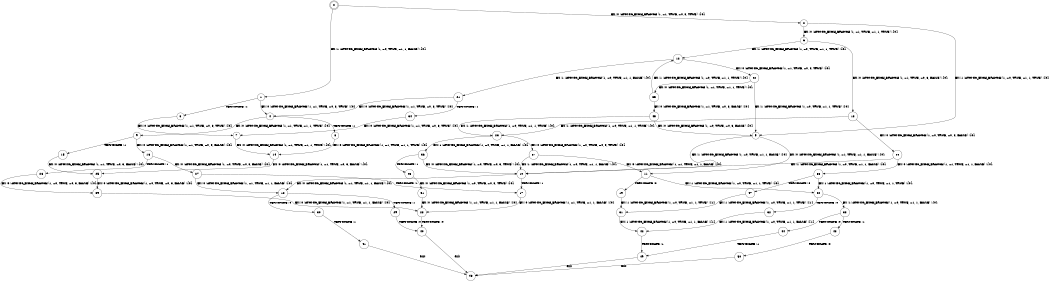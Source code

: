 digraph BCG {
size = "7, 10.5";
center = TRUE;
node [shape = circle];
0 [peripheries = 2];
0 -> 1 [label = "EX !1 !ATOMIC_EXCH_BRANCH (1, +0, TRUE, +1, 1, FALSE) !{0}"];
0 -> 2 [label = "EX !0 !ATOMIC_EXCH_BRANCH (1, +1, TRUE, +0, 3, TRUE) !{0}"];
1 -> 3 [label = "TERMINATE !1"];
1 -> 4 [label = "EX !0 !ATOMIC_EXCH_BRANCH (1, +1, TRUE, +0, 3, TRUE) !{0}"];
2 -> 5 [label = "EX !1 !ATOMIC_EXCH_BRANCH (1, +0, TRUE, +1, 1, TRUE) !{0}"];
2 -> 6 [label = "EX !0 !ATOMIC_EXCH_BRANCH (1, +1, TRUE, +1, 1, TRUE) !{0}"];
3 -> 7 [label = "EX !0 !ATOMIC_EXCH_BRANCH (1, +1, TRUE, +0, 3, TRUE) !{0}"];
4 -> 8 [label = "TERMINATE !1"];
4 -> 9 [label = "EX !0 !ATOMIC_EXCH_BRANCH (1, +1, TRUE, +1, 1, TRUE) !{0}"];
5 -> 10 [label = "EX !1 !ATOMIC_EXCH_BRANCH (1, +0, TRUE, +1, 1, FALSE) !{0}"];
5 -> 11 [label = "EX !0 !ATOMIC_EXCH_BRANCH (1, +1, TRUE, +1, 1, FALSE) !{0}"];
6 -> 12 [label = "EX !1 !ATOMIC_EXCH_BRANCH (1, +0, TRUE, +1, 1, TRUE) !{0}"];
6 -> 13 [label = "EX !0 !ATOMIC_EXCH_BRANCH (1, +1, TRUE, +0, 3, FALSE) !{0}"];
7 -> 14 [label = "EX !0 !ATOMIC_EXCH_BRANCH (1, +1, TRUE, +1, 1, TRUE) !{0}"];
8 -> 14 [label = "EX !0 !ATOMIC_EXCH_BRANCH (1, +1, TRUE, +1, 1, TRUE) !{0}"];
9 -> 15 [label = "TERMINATE !1"];
9 -> 16 [label = "EX !0 !ATOMIC_EXCH_BRANCH (1, +1, TRUE, +0, 3, FALSE) !{0}"];
10 -> 17 [label = "TERMINATE !1"];
10 -> 18 [label = "EX !0 !ATOMIC_EXCH_BRANCH (1, +1, TRUE, +1, 1, FALSE) !{0}"];
11 -> 19 [label = "TERMINATE !0"];
11 -> 20 [label = "EX !1 !ATOMIC_EXCH_BRANCH (1, +0, TRUE, +1, 1, TRUE) !{0}"];
12 -> 21 [label = "EX !1 !ATOMIC_EXCH_BRANCH (1, +0, TRUE, +1, 1, FALSE) !{0}"];
12 -> 22 [label = "EX !0 !ATOMIC_EXCH_BRANCH (1, +1, TRUE, +0, 3, TRUE) !{0}"];
13 -> 23 [label = "EX !1 !ATOMIC_EXCH_BRANCH (1, +0, TRUE, +1, 1, TRUE) !{0}"];
13 -> 24 [label = "EX !0 !ATOMIC_EXCH_BRANCH (1, +0, TRUE, +0, 3, FALSE) !{0}"];
14 -> 25 [label = "EX !0 !ATOMIC_EXCH_BRANCH (1, +1, TRUE, +0, 3, FALSE) !{0}"];
15 -> 25 [label = "EX !0 !ATOMIC_EXCH_BRANCH (1, +1, TRUE, +0, 3, FALSE) !{0}"];
16 -> 26 [label = "TERMINATE !1"];
16 -> 27 [label = "EX !0 !ATOMIC_EXCH_BRANCH (1, +0, TRUE, +0, 3, FALSE) !{0}"];
17 -> 28 [label = "EX !0 !ATOMIC_EXCH_BRANCH (1, +1, TRUE, +1, 1, FALSE) !{0}"];
18 -> 29 [label = "TERMINATE !1"];
18 -> 30 [label = "TERMINATE !0"];
19 -> 31 [label = "EX !1 !ATOMIC_EXCH_BRANCH (1, +0, TRUE, +1, 1, TRUE) !{1}"];
20 -> 32 [label = "TERMINATE !0"];
20 -> 33 [label = "EX !1 !ATOMIC_EXCH_BRANCH (1, +0, TRUE, +1, 1, FALSE) !{0}"];
21 -> 34 [label = "TERMINATE !1"];
21 -> 4 [label = "EX !0 !ATOMIC_EXCH_BRANCH (1, +1, TRUE, +0, 3, TRUE) !{0}"];
22 -> 5 [label = "EX !1 !ATOMIC_EXCH_BRANCH (1, +0, TRUE, +1, 1, TRUE) !{0}"];
22 -> 35 [label = "EX !0 !ATOMIC_EXCH_BRANCH (1, +1, TRUE, +1, 1, TRUE) !{0}"];
23 -> 36 [label = "EX !1 !ATOMIC_EXCH_BRANCH (1, +0, TRUE, +1, 1, FALSE) !{0}"];
23 -> 37 [label = "EX !0 !ATOMIC_EXCH_BRANCH (1, +0, TRUE, +0, 3, TRUE) !{0}"];
24 -> 10 [label = "EX !1 !ATOMIC_EXCH_BRANCH (1, +0, TRUE, +1, 1, FALSE) !{0}"];
24 -> 38 [label = "EX !0 !ATOMIC_EXCH_BRANCH (1, +1, TRUE, +1, 1, FALSE) !{0}"];
25 -> 39 [label = "EX !0 !ATOMIC_EXCH_BRANCH (1, +0, TRUE, +0, 3, FALSE) !{0}"];
26 -> 39 [label = "EX !0 !ATOMIC_EXCH_BRANCH (1, +0, TRUE, +0, 3, FALSE) !{0}"];
27 -> 17 [label = "TERMINATE !1"];
27 -> 18 [label = "EX !0 !ATOMIC_EXCH_BRANCH (1, +1, TRUE, +1, 1, FALSE) !{0}"];
28 -> 40 [label = "TERMINATE !0"];
29 -> 40 [label = "TERMINATE !0"];
30 -> 41 [label = "TERMINATE !1"];
31 -> 42 [label = "EX !1 !ATOMIC_EXCH_BRANCH (1, +0, TRUE, +1, 1, FALSE) !{1}"];
32 -> 42 [label = "EX !1 !ATOMIC_EXCH_BRANCH (1, +0, TRUE, +1, 1, FALSE) !{1}"];
33 -> 43 [label = "TERMINATE !1"];
33 -> 44 [label = "TERMINATE !0"];
34 -> 7 [label = "EX !0 !ATOMIC_EXCH_BRANCH (1, +1, TRUE, +0, 3, TRUE) !{0}"];
35 -> 12 [label = "EX !1 !ATOMIC_EXCH_BRANCH (1, +0, TRUE, +1, 1, TRUE) !{0}"];
35 -> 45 [label = "EX !0 !ATOMIC_EXCH_BRANCH (1, +1, TRUE, +0, 3, FALSE) !{0}"];
36 -> 46 [label = "TERMINATE !1"];
36 -> 10 [label = "EX !0 !ATOMIC_EXCH_BRANCH (1, +0, TRUE, +0, 3, TRUE) !{0}"];
37 -> 10 [label = "EX !1 !ATOMIC_EXCH_BRANCH (1, +0, TRUE, +1, 1, FALSE) !{0}"];
37 -> 11 [label = "EX !0 !ATOMIC_EXCH_BRANCH (1, +1, TRUE, +1, 1, FALSE) !{0}"];
38 -> 47 [label = "TERMINATE !0"];
38 -> 20 [label = "EX !1 !ATOMIC_EXCH_BRANCH (1, +0, TRUE, +1, 1, TRUE) !{0}"];
39 -> 28 [label = "EX !0 !ATOMIC_EXCH_BRANCH (1, +1, TRUE, +1, 1, FALSE) !{0}"];
40 -> 48 [label = "exit"];
41 -> 48 [label = "exit"];
42 -> 49 [label = "TERMINATE !1"];
43 -> 50 [label = "TERMINATE !0"];
44 -> 49 [label = "TERMINATE !1"];
45 -> 23 [label = "EX !1 !ATOMIC_EXCH_BRANCH (1, +0, TRUE, +1, 1, TRUE) !{0}"];
45 -> 5 [label = "EX !0 !ATOMIC_EXCH_BRANCH (1, +0, TRUE, +0, 3, FALSE) !{0}"];
46 -> 51 [label = "EX !0 !ATOMIC_EXCH_BRANCH (1, +0, TRUE, +0, 3, TRUE) !{0}"];
47 -> 31 [label = "EX !1 !ATOMIC_EXCH_BRANCH (1, +0, TRUE, +1, 1, TRUE) !{1}"];
49 -> 48 [label = "exit"];
50 -> 48 [label = "exit"];
51 -> 28 [label = "EX !0 !ATOMIC_EXCH_BRANCH (1, +1, TRUE, +1, 1, FALSE) !{0}"];
}
